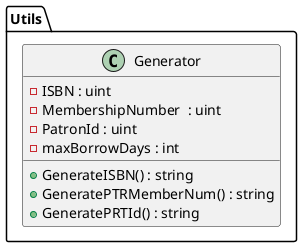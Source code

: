 @startuml Utils

package Utils {

    class Generator {
        - ISBN : uint
        - MembershipNumber  : uint
        - PatronId : uint
        - maxBorrowDays : int

        + GenerateISBN() : string
        + GeneratePTRMemberNum() : string
        + GeneratePRTId() : string
    }
}

@enduml
